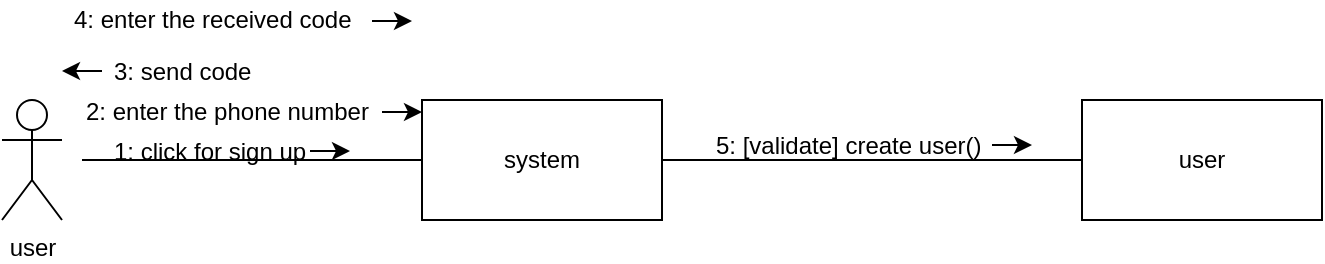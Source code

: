 <mxfile version="10.6.7" type="github"><diagram id="qnEEhUIlJ1bEKrASpec4" name="Page-1"><mxGraphModel dx="1080" dy="494" grid="1" gridSize="10" guides="1" tooltips="1" connect="1" arrows="1" fold="1" page="1" pageScale="1" pageWidth="850" pageHeight="1100" math="0" shadow="0"><root><mxCell id="0"/><mxCell id="1" parent="0"/><mxCell id="4uLarpKWBNGLtXTQUfMu-1" value="user" style="shape=umlActor;verticalLabelPosition=bottom;labelBackgroundColor=#ffffff;verticalAlign=top;html=1;outlineConnect=0;" vertex="1" parent="1"><mxGeometry x="80" y="150" width="30" height="60" as="geometry"/></mxCell><mxCell id="4uLarpKWBNGLtXTQUfMu-2" value="" style="endArrow=none;html=1;" edge="1" parent="1" target="4uLarpKWBNGLtXTQUfMu-3"><mxGeometry width="50" height="50" relative="1" as="geometry"><mxPoint x="120" y="180" as="sourcePoint"/><mxPoint x="350" y="180" as="targetPoint"/></mxGeometry></mxCell><mxCell id="4uLarpKWBNGLtXTQUfMu-3" value="system" style="rounded=0;whiteSpace=wrap;html=1;" vertex="1" parent="1"><mxGeometry x="290" y="150" width="120" height="60" as="geometry"/></mxCell><mxCell id="4uLarpKWBNGLtXTQUfMu-4" value="" style="endArrow=none;html=1;" edge="1" parent="1" target="4uLarpKWBNGLtXTQUfMu-5"><mxGeometry width="50" height="50" relative="1" as="geometry"><mxPoint x="410" y="180" as="sourcePoint"/><mxPoint x="680" y="180" as="targetPoint"/></mxGeometry></mxCell><mxCell id="4uLarpKWBNGLtXTQUfMu-5" value="user" style="rounded=0;whiteSpace=wrap;html=1;" vertex="1" parent="1"><mxGeometry x="620" y="150" width="120" height="60" as="geometry"/></mxCell><mxCell id="4uLarpKWBNGLtXTQUfMu-6" value="1:&amp;nbsp;&lt;span&gt;click for sign up&lt;/span&gt;" style="text;html=1;resizable=0;points=[];autosize=1;align=left;verticalAlign=top;spacingTop=-4;" vertex="1" parent="1"><mxGeometry x="134" y="166" width="110" height="20" as="geometry"/></mxCell><mxCell id="4uLarpKWBNGLtXTQUfMu-8" value="" style="endArrow=classic;html=1;" edge="1" parent="1"><mxGeometry width="50" height="50" relative="1" as="geometry"><mxPoint x="234" y="175.5" as="sourcePoint"/><mxPoint x="254" y="175.5" as="targetPoint"/></mxGeometry></mxCell><mxCell id="4uLarpKWBNGLtXTQUfMu-9" value="2:&amp;nbsp;&lt;span&gt;enter the&amp;nbsp;&lt;/span&gt;&lt;span&gt;phone number&lt;/span&gt;&lt;span&gt;&lt;br&gt;&lt;/span&gt;&lt;div&gt;&lt;br&gt;&lt;/div&gt;" style="text;html=1;resizable=0;points=[];autosize=1;align=left;verticalAlign=top;spacingTop=-4;" vertex="1" parent="1"><mxGeometry x="120" y="146" width="160" height="30" as="geometry"/></mxCell><mxCell id="4uLarpKWBNGLtXTQUfMu-10" value="" style="endArrow=classic;html=1;" edge="1" parent="1"><mxGeometry width="50" height="50" relative="1" as="geometry"><mxPoint x="270" y="156" as="sourcePoint"/><mxPoint x="290" y="156" as="targetPoint"/></mxGeometry></mxCell><mxCell id="4uLarpKWBNGLtXTQUfMu-11" value="3:&amp;nbsp;&lt;span&gt;send code&lt;/span&gt;" style="text;html=1;resizable=0;points=[];autosize=1;align=left;verticalAlign=top;spacingTop=-4;" vertex="1" parent="1"><mxGeometry x="134" y="126" width="80" height="20" as="geometry"/></mxCell><mxCell id="4uLarpKWBNGLtXTQUfMu-12" value="4:&amp;nbsp;&lt;span&gt;enter the&amp;nbsp;&lt;/span&gt;&lt;span&gt;received code&lt;/span&gt;&lt;span&gt;&lt;br&gt;&lt;/span&gt;" style="text;html=1;resizable=0;points=[];autosize=1;align=left;verticalAlign=top;spacingTop=-4;" vertex="1" parent="1"><mxGeometry x="114" y="100" width="150" height="20" as="geometry"/></mxCell><mxCell id="4uLarpKWBNGLtXTQUfMu-13" value="" style="endArrow=classic;html=1;" edge="1" parent="1"><mxGeometry width="50" height="50" relative="1" as="geometry"><mxPoint x="130" y="135.5" as="sourcePoint"/><mxPoint x="110" y="135.5" as="targetPoint"/></mxGeometry></mxCell><mxCell id="4uLarpKWBNGLtXTQUfMu-14" value="" style="endArrow=classic;html=1;" edge="1" parent="1"><mxGeometry width="50" height="50" relative="1" as="geometry"><mxPoint x="265" y="110.5" as="sourcePoint"/><mxPoint x="285" y="110.5" as="targetPoint"/></mxGeometry></mxCell><mxCell id="4uLarpKWBNGLtXTQUfMu-15" value="5: [validate] create user()" style="text;html=1;resizable=0;points=[];autosize=1;align=left;verticalAlign=top;spacingTop=-4;" vertex="1" parent="1"><mxGeometry x="435" y="163" width="150" height="20" as="geometry"/></mxCell><mxCell id="4uLarpKWBNGLtXTQUfMu-16" value="" style="endArrow=classic;html=1;" edge="1" parent="1"><mxGeometry width="50" height="50" relative="1" as="geometry"><mxPoint x="575" y="172.5" as="sourcePoint"/><mxPoint x="595" y="172.5" as="targetPoint"/></mxGeometry></mxCell></root></mxGraphModel></diagram></mxfile>